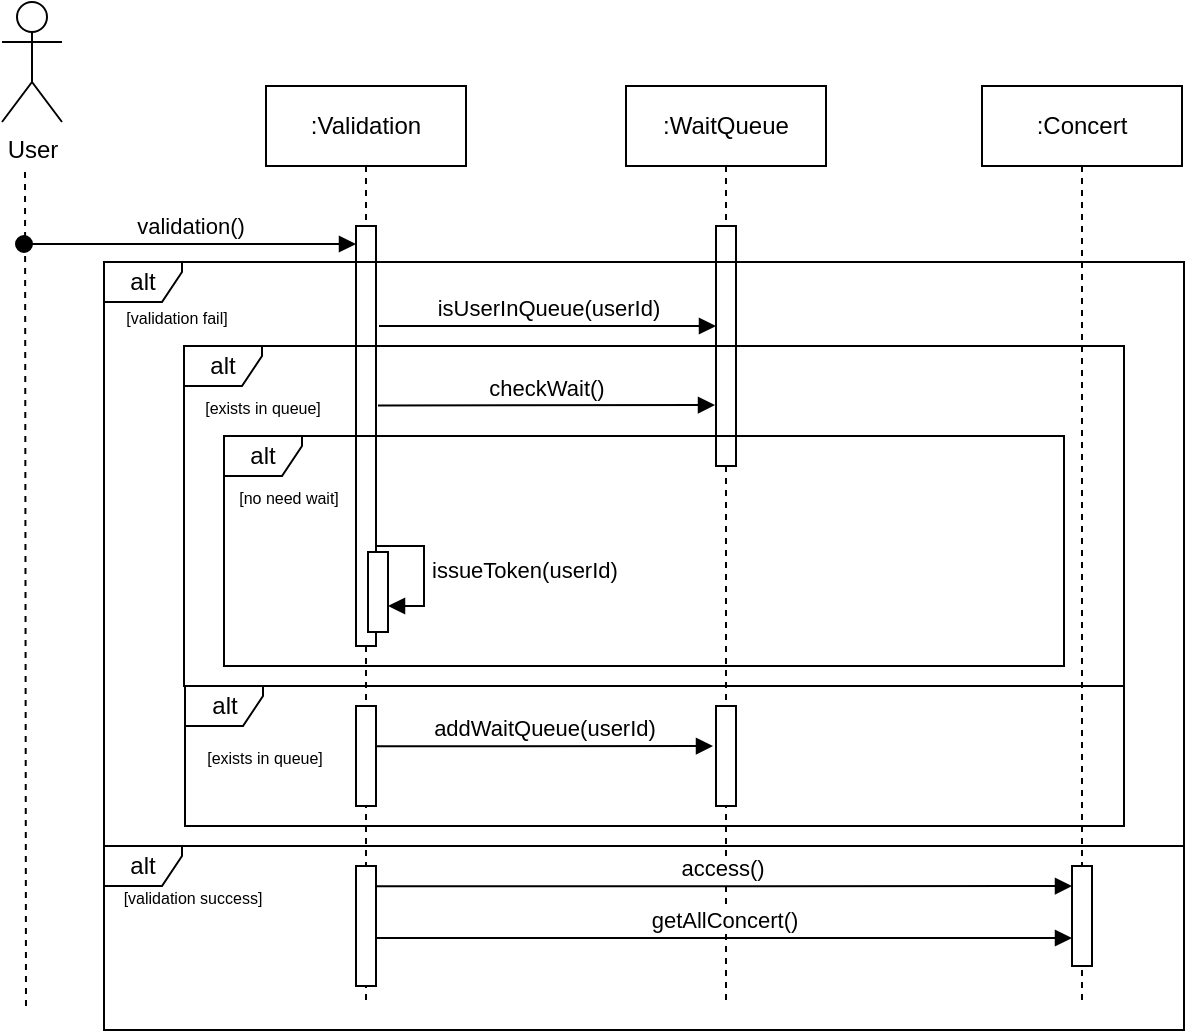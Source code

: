 <mxfile version="24.2.2" type="github">
  <diagram name="Page-1" id="2YBvvXClWsGukQMizWep">
    <mxGraphModel dx="1728" dy="950" grid="1" gridSize="10" guides="1" tooltips="1" connect="1" arrows="1" fold="1" page="1" pageScale="1" pageWidth="850" pageHeight="1100" math="0" shadow="0">
      <root>
        <mxCell id="0" />
        <mxCell id="1" parent="0" />
        <mxCell id="aM9ryv3xv72pqoxQDRHE-1" value=":Validation" style="shape=umlLifeline;perimeter=lifelinePerimeter;whiteSpace=wrap;html=1;container=0;dropTarget=0;collapsible=0;recursiveResize=0;outlineConnect=0;portConstraint=eastwest;newEdgeStyle={&quot;edgeStyle&quot;:&quot;elbowEdgeStyle&quot;,&quot;elbow&quot;:&quot;vertical&quot;,&quot;curved&quot;:0,&quot;rounded&quot;:0};" parent="1" vertex="1">
          <mxGeometry x="161" y="70" width="100" height="460" as="geometry" />
        </mxCell>
        <mxCell id="aM9ryv3xv72pqoxQDRHE-3" value="validation()" style="html=1;verticalAlign=bottom;startArrow=oval;endArrow=block;startSize=8;edgeStyle=elbowEdgeStyle;elbow=vertical;curved=0;rounded=0;" parent="aM9ryv3xv72pqoxQDRHE-1" target="aM9ryv3xv72pqoxQDRHE-2" edge="1">
          <mxGeometry relative="1" as="geometry">
            <mxPoint x="-121" y="79" as="sourcePoint" />
            <mxPoint x="49.5" y="79" as="targetPoint" />
          </mxGeometry>
        </mxCell>
        <mxCell id="aM9ryv3xv72pqoxQDRHE-2" value="" style="html=1;points=[];perimeter=orthogonalPerimeter;outlineConnect=0;targetShapes=umlLifeline;portConstraint=eastwest;newEdgeStyle={&quot;edgeStyle&quot;:&quot;elbowEdgeStyle&quot;,&quot;elbow&quot;:&quot;vertical&quot;,&quot;curved&quot;:0,&quot;rounded&quot;:0};" parent="aM9ryv3xv72pqoxQDRHE-1" vertex="1">
          <mxGeometry x="45" y="70" width="10" height="210" as="geometry" />
        </mxCell>
        <mxCell id="aM9ryv3xv72pqoxQDRHE-5" value=":WaitQueue" style="shape=umlLifeline;perimeter=lifelinePerimeter;whiteSpace=wrap;html=1;container=0;dropTarget=0;collapsible=0;recursiveResize=0;outlineConnect=0;portConstraint=eastwest;newEdgeStyle={&quot;edgeStyle&quot;:&quot;elbowEdgeStyle&quot;,&quot;elbow&quot;:&quot;vertical&quot;,&quot;curved&quot;:0,&quot;rounded&quot;:0};" parent="1" vertex="1">
          <mxGeometry x="341" y="70" width="100" height="460" as="geometry" />
        </mxCell>
        <mxCell id="aM9ryv3xv72pqoxQDRHE-6" value="" style="html=1;points=[];perimeter=orthogonalPerimeter;outlineConnect=0;targetShapes=umlLifeline;portConstraint=eastwest;newEdgeStyle={&quot;edgeStyle&quot;:&quot;elbowEdgeStyle&quot;,&quot;elbow&quot;:&quot;vertical&quot;,&quot;curved&quot;:0,&quot;rounded&quot;:0};" parent="aM9ryv3xv72pqoxQDRHE-5" vertex="1">
          <mxGeometry x="45" y="70" width="10" height="120" as="geometry" />
        </mxCell>
        <mxCell id="1ZJD2HV8ZHbzc8r6UvwX-33" value="" style="html=1;points=[];perimeter=orthogonalPerimeter;outlineConnect=0;targetShapes=umlLifeline;portConstraint=eastwest;newEdgeStyle={&quot;edgeStyle&quot;:&quot;elbowEdgeStyle&quot;,&quot;elbow&quot;:&quot;vertical&quot;,&quot;curved&quot;:0,&quot;rounded&quot;:0};" parent="aM9ryv3xv72pqoxQDRHE-5" vertex="1">
          <mxGeometry x="45" y="310" width="10" height="50" as="geometry" />
        </mxCell>
        <mxCell id="XITLdkzuaWW9dAgO7Yf1-1" value="User" style="shape=umlActor;verticalLabelPosition=bottom;verticalAlign=top;html=1;outlineConnect=0;" parent="1" vertex="1">
          <mxGeometry x="29" y="28" width="30" height="60" as="geometry" />
        </mxCell>
        <mxCell id="XITLdkzuaWW9dAgO7Yf1-2" value=":Concert" style="shape=umlLifeline;perimeter=lifelinePerimeter;whiteSpace=wrap;html=1;container=0;dropTarget=0;collapsible=0;recursiveResize=0;outlineConnect=0;portConstraint=eastwest;newEdgeStyle={&quot;edgeStyle&quot;:&quot;elbowEdgeStyle&quot;,&quot;elbow&quot;:&quot;vertical&quot;,&quot;curved&quot;:0,&quot;rounded&quot;:0};" parent="1" vertex="1">
          <mxGeometry x="519" y="70" width="100" height="460" as="geometry" />
        </mxCell>
        <mxCell id="XITLdkzuaWW9dAgO7Yf1-10" value="" style="endArrow=none;dashed=1;html=1;rounded=0;" parent="1" edge="1">
          <mxGeometry width="50" height="50" relative="1" as="geometry">
            <mxPoint x="41" y="530" as="sourcePoint" />
            <mxPoint x="40.5" y="110" as="targetPoint" />
          </mxGeometry>
        </mxCell>
        <mxCell id="1ZJD2HV8ZHbzc8r6UvwX-2" value="alt" style="shape=umlFrame;whiteSpace=wrap;html=1;pointerEvents=0;width=39;height=20;" parent="1" vertex="1">
          <mxGeometry x="80" y="158" width="540" height="292" as="geometry" />
        </mxCell>
        <mxCell id="1ZJD2HV8ZHbzc8r6UvwX-10" value="&lt;font style=&quot;font-size: 8px;&quot;&gt;[validation fail]&lt;/font&gt;" style="text;html=1;align=center;verticalAlign=middle;whiteSpace=wrap;rounded=0;" parent="1" vertex="1">
          <mxGeometry x="72" y="170" width="89" height="30" as="geometry" />
        </mxCell>
        <mxCell id="1ZJD2HV8ZHbzc8r6UvwX-13" value="isUserInQueue(userId)" style="html=1;verticalAlign=bottom;endArrow=block;edgeStyle=elbowEdgeStyle;elbow=vertical;curved=0;rounded=0;" parent="1" edge="1">
          <mxGeometry x="-0.003" relative="1" as="geometry">
            <mxPoint x="217.5" y="190" as="sourcePoint" />
            <Array as="points" />
            <mxPoint x="386" y="190" as="targetPoint" />
            <mxPoint as="offset" />
          </mxGeometry>
        </mxCell>
        <mxCell id="1ZJD2HV8ZHbzc8r6UvwX-16" value="alt" style="shape=umlFrame;whiteSpace=wrap;html=1;pointerEvents=0;width=39;height=20;" parent="1" vertex="1">
          <mxGeometry x="80" y="450" width="540" height="92" as="geometry" />
        </mxCell>
        <mxCell id="1ZJD2HV8ZHbzc8r6UvwX-17" value="alt" style="shape=umlFrame;whiteSpace=wrap;html=1;pointerEvents=0;width=39;height=20;" parent="1" vertex="1">
          <mxGeometry x="120.5" y="370" width="469.5" height="70" as="geometry" />
        </mxCell>
        <mxCell id="1ZJD2HV8ZHbzc8r6UvwX-19" value="checkWait()" style="html=1;verticalAlign=bottom;endArrow=block;edgeStyle=elbowEdgeStyle;elbow=vertical;curved=0;rounded=0;" parent="1" edge="1">
          <mxGeometry relative="1" as="geometry">
            <mxPoint x="217" y="229.71" as="sourcePoint" />
            <Array as="points" />
            <mxPoint x="385.5" y="229.71" as="targetPoint" />
          </mxGeometry>
        </mxCell>
        <mxCell id="1ZJD2HV8ZHbzc8r6UvwX-20" value="alt" style="shape=umlFrame;whiteSpace=wrap;html=1;pointerEvents=0;width=39;height=20;" parent="1" vertex="1">
          <mxGeometry x="120" y="200" width="470" height="170" as="geometry" />
        </mxCell>
        <mxCell id="1ZJD2HV8ZHbzc8r6UvwX-22" value="&lt;font style=&quot;font-size: 8px;&quot;&gt;[exists in queue]&lt;/font&gt;" style="text;html=1;align=center;verticalAlign=middle;whiteSpace=wrap;rounded=0;" parent="1" vertex="1">
          <mxGeometry x="120" y="215" width="79" height="30" as="geometry" />
        </mxCell>
        <mxCell id="1ZJD2HV8ZHbzc8r6UvwX-24" value="" style="html=1;points=[[0,0,0,0,5],[0,1,0,0,-5],[1,0,0,0,5],[1,1,0,0,-5]];perimeter=orthogonalPerimeter;outlineConnect=0;targetShapes=umlLifeline;portConstraint=eastwest;newEdgeStyle={&quot;curved&quot;:0,&quot;rounded&quot;:0};" parent="1" vertex="1">
          <mxGeometry x="212" y="303" width="10" height="40" as="geometry" />
        </mxCell>
        <mxCell id="1ZJD2HV8ZHbzc8r6UvwX-25" value="issueToken(userId)" style="html=1;align=left;spacingLeft=2;endArrow=block;rounded=0;edgeStyle=orthogonalEdgeStyle;curved=0;rounded=0;" parent="1" target="1ZJD2HV8ZHbzc8r6UvwX-24" edge="1">
          <mxGeometry relative="1" as="geometry">
            <mxPoint x="216" y="300" as="sourcePoint" />
            <Array as="points">
              <mxPoint x="240" y="300" />
              <mxPoint x="240" y="330" />
            </Array>
          </mxGeometry>
        </mxCell>
        <mxCell id="1ZJD2HV8ZHbzc8r6UvwX-29" value="alt" style="shape=umlFrame;whiteSpace=wrap;html=1;pointerEvents=0;width=39;height=20;" parent="1" vertex="1">
          <mxGeometry x="140" y="245" width="420" height="115" as="geometry" />
        </mxCell>
        <mxCell id="1ZJD2HV8ZHbzc8r6UvwX-30" value="&lt;font style=&quot;font-size: 8px;&quot;&gt;[no need wait]&lt;/font&gt;" style="text;html=1;align=center;verticalAlign=middle;whiteSpace=wrap;rounded=0;" parent="1" vertex="1">
          <mxGeometry x="133" y="260" width="79" height="30" as="geometry" />
        </mxCell>
        <mxCell id="1ZJD2HV8ZHbzc8r6UvwX-31" value="&lt;font style=&quot;font-size: 8px;&quot;&gt;[exists in queue]&lt;/font&gt;" style="text;html=1;align=center;verticalAlign=middle;whiteSpace=wrap;rounded=0;" parent="1" vertex="1">
          <mxGeometry x="120.5" y="390" width="79" height="30" as="geometry" />
        </mxCell>
        <mxCell id="1ZJD2HV8ZHbzc8r6UvwX-32" value="" style="html=1;points=[];perimeter=orthogonalPerimeter;outlineConnect=0;targetShapes=umlLifeline;portConstraint=eastwest;newEdgeStyle={&quot;edgeStyle&quot;:&quot;elbowEdgeStyle&quot;,&quot;elbow&quot;:&quot;vertical&quot;,&quot;curved&quot;:0,&quot;rounded&quot;:0};" parent="1" vertex="1">
          <mxGeometry x="206" y="380" width="10" height="50" as="geometry" />
        </mxCell>
        <mxCell id="1ZJD2HV8ZHbzc8r6UvwX-34" value="addWaitQueue(userId)" style="html=1;verticalAlign=bottom;endArrow=block;edgeStyle=elbowEdgeStyle;elbow=vertical;curved=0;rounded=0;" parent="1" edge="1">
          <mxGeometry x="-0.003" relative="1" as="geometry">
            <mxPoint x="216" y="400.14" as="sourcePoint" />
            <Array as="points" />
            <mxPoint x="384.5" y="400.14" as="targetPoint" />
            <mxPoint as="offset" />
          </mxGeometry>
        </mxCell>
        <mxCell id="1ZJD2HV8ZHbzc8r6UvwX-35" value="" style="html=1;points=[];perimeter=orthogonalPerimeter;outlineConnect=0;targetShapes=umlLifeline;portConstraint=eastwest;newEdgeStyle={&quot;edgeStyle&quot;:&quot;elbowEdgeStyle&quot;,&quot;elbow&quot;:&quot;vertical&quot;,&quot;curved&quot;:0,&quot;rounded&quot;:0};" parent="1" vertex="1">
          <mxGeometry x="206" y="460" width="10" height="60" as="geometry" />
        </mxCell>
        <mxCell id="1ZJD2HV8ZHbzc8r6UvwX-36" value="access()" style="html=1;verticalAlign=bottom;endArrow=block;edgeStyle=elbowEdgeStyle;elbow=vertical;curved=0;rounded=0;" parent="1" target="1ZJD2HV8ZHbzc8r6UvwX-8" edge="1">
          <mxGeometry x="-0.003" relative="1" as="geometry">
            <mxPoint x="216" y="470.14" as="sourcePoint" />
            <Array as="points" />
            <mxPoint x="384.5" y="470.14" as="targetPoint" />
            <mxPoint as="offset" />
          </mxGeometry>
        </mxCell>
        <mxCell id="1ZJD2HV8ZHbzc8r6UvwX-37" value="&lt;font style=&quot;font-size: 8px;&quot;&gt;[validation success]&lt;/font&gt;" style="text;html=1;align=center;verticalAlign=middle;whiteSpace=wrap;rounded=0;" parent="1" vertex="1">
          <mxGeometry x="80" y="460" width="89" height="30" as="geometry" />
        </mxCell>
        <mxCell id="1ZJD2HV8ZHbzc8r6UvwX-8" value="" style="html=1;points=[];perimeter=orthogonalPerimeter;outlineConnect=0;targetShapes=umlLifeline;portConstraint=eastwest;newEdgeStyle={&quot;edgeStyle&quot;:&quot;elbowEdgeStyle&quot;,&quot;elbow&quot;:&quot;vertical&quot;,&quot;curved&quot;:0,&quot;rounded&quot;:0};" parent="1" vertex="1">
          <mxGeometry x="564" y="460" width="10" height="50" as="geometry" />
        </mxCell>
        <mxCell id="1ZJD2HV8ZHbzc8r6UvwX-38" value="getAllConcert()" style="html=1;verticalAlign=bottom;endArrow=block;edgeStyle=elbowEdgeStyle;elbow=vertical;curved=0;rounded=0;" parent="1" edge="1">
          <mxGeometry x="-0.003" relative="1" as="geometry">
            <mxPoint x="216" y="496" as="sourcePoint" />
            <Array as="points" />
            <mxPoint x="564" y="495.86" as="targetPoint" />
            <mxPoint as="offset" />
          </mxGeometry>
        </mxCell>
      </root>
    </mxGraphModel>
  </diagram>
</mxfile>
